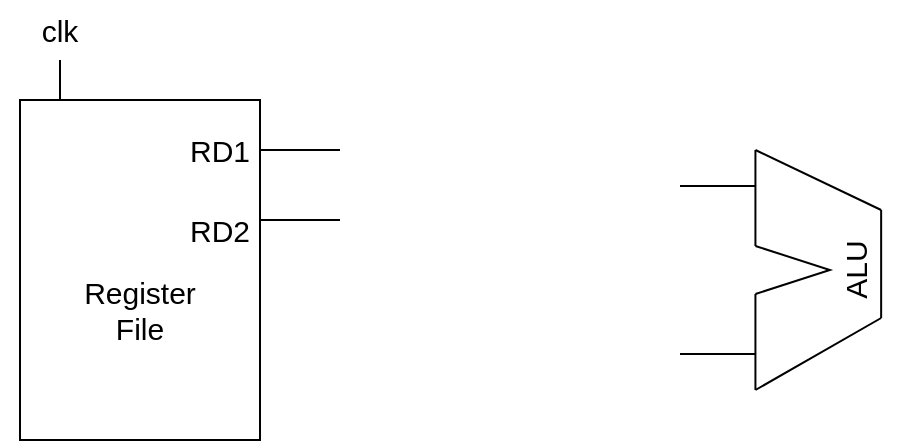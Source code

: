 <mxfile version="20.8.23" type="github">
  <diagram name="Page-1" id="16e2658f-23c8-b752-8be9-c03fbebb8bbe">
    <mxGraphModel dx="1222" dy="729" grid="1" gridSize="10" guides="1" tooltips="1" connect="1" arrows="0" fold="1" page="1" pageScale="1" pageWidth="1100" pageHeight="850" background="#FFFFFF" math="0" shadow="0">
      <root>
        <mxCell id="0" />
        <mxCell id="1" parent="0" />
        <mxCell id="Z0wh2rYoc3VQ_gcaiNQV-61" value="" style="rounded=0;whiteSpace=wrap;html=1;fontSize=15;" vertex="1" parent="1">
          <mxGeometry x="330" y="410" width="120" height="170" as="geometry" />
        </mxCell>
        <mxCell id="Z0wh2rYoc3VQ_gcaiNQV-62" value="" style="group;fillColor=default;" vertex="1" connectable="0" parent="1">
          <mxGeometry x="660" y="435" width="109.005" height="120" as="geometry" />
        </mxCell>
        <mxCell id="Z0wh2rYoc3VQ_gcaiNQV-46" value="" style="endArrow=none;html=1;rounded=0;fontSize=23;" edge="1" parent="Z0wh2rYoc3VQ_gcaiNQV-62">
          <mxGeometry width="50" height="50" relative="1" as="geometry">
            <mxPoint y="18" as="sourcePoint" />
            <mxPoint x="37.714" y="18" as="targetPoint" />
          </mxGeometry>
        </mxCell>
        <mxCell id="Z0wh2rYoc3VQ_gcaiNQV-38" value="" style="endArrow=none;html=1;rounded=0;" edge="1" parent="Z0wh2rYoc3VQ_gcaiNQV-62">
          <mxGeometry width="50" height="50" relative="1" as="geometry">
            <mxPoint x="37.714" y="48" as="sourcePoint" />
            <mxPoint x="37.714" y="72" as="targetPoint" />
            <Array as="points">
              <mxPoint x="74.945" y="60" />
            </Array>
          </mxGeometry>
        </mxCell>
        <mxCell id="Z0wh2rYoc3VQ_gcaiNQV-39" value="" style="endArrow=none;html=1;rounded=0;" edge="1" parent="Z0wh2rYoc3VQ_gcaiNQV-62">
          <mxGeometry width="50" height="50" relative="1" as="geometry">
            <mxPoint x="37.714" y="48" as="sourcePoint" />
            <mxPoint x="37.714" as="targetPoint" />
            <Array as="points">
              <mxPoint x="37.714" y="20" />
            </Array>
          </mxGeometry>
        </mxCell>
        <mxCell id="Z0wh2rYoc3VQ_gcaiNQV-40" value="" style="endArrow=none;html=1;rounded=0;" edge="1" parent="Z0wh2rYoc3VQ_gcaiNQV-62">
          <mxGeometry width="50" height="50" relative="1" as="geometry">
            <mxPoint x="37.714" y="120" as="sourcePoint" />
            <mxPoint x="37.714" y="72" as="targetPoint" />
          </mxGeometry>
        </mxCell>
        <mxCell id="Z0wh2rYoc3VQ_gcaiNQV-41" value="" style="endArrow=none;html=1;rounded=0;" edge="1" parent="Z0wh2rYoc3VQ_gcaiNQV-62">
          <mxGeometry width="50" height="50" relative="1" as="geometry">
            <mxPoint x="37.714" as="sourcePoint" />
            <mxPoint x="100.571" y="30" as="targetPoint" />
          </mxGeometry>
        </mxCell>
        <mxCell id="Z0wh2rYoc3VQ_gcaiNQV-42" value="" style="endArrow=none;html=1;rounded=0;movable=1;resizable=1;rotatable=1;deletable=1;editable=1;locked=0;connectable=1;" edge="1" parent="Z0wh2rYoc3VQ_gcaiNQV-62">
          <mxGeometry width="50" height="50" relative="1" as="geometry">
            <mxPoint x="100.571" y="84" as="sourcePoint" />
            <mxPoint x="37.714" y="120" as="targetPoint" />
          </mxGeometry>
        </mxCell>
        <mxCell id="Z0wh2rYoc3VQ_gcaiNQV-43" value="" style="endArrow=none;html=1;rounded=0;" edge="1" parent="Z0wh2rYoc3VQ_gcaiNQV-62">
          <mxGeometry width="50" height="50" relative="1" as="geometry">
            <mxPoint x="100.571" y="84" as="sourcePoint" />
            <mxPoint x="100.571" y="29.998" as="targetPoint" />
          </mxGeometry>
        </mxCell>
        <mxCell id="Z0wh2rYoc3VQ_gcaiNQV-45" value="&lt;font style=&quot;font-size: 15px;&quot;&gt;ALU&lt;/font&gt;" style="text;strokeColor=none;align=center;fillColor=none;html=1;verticalAlign=middle;whiteSpace=wrap;rounded=0;direction=south;rotation=-90;container=0;" vertex="1" parent="Z0wh2rYoc3VQ_gcaiNQV-62">
          <mxGeometry x="79.29" y="38.29" width="17.43" height="42" as="geometry" />
        </mxCell>
        <mxCell id="Z0wh2rYoc3VQ_gcaiNQV-47" value="" style="endArrow=none;html=1;rounded=0;fontSize=23;" edge="1" parent="Z0wh2rYoc3VQ_gcaiNQV-62">
          <mxGeometry width="50" height="50" relative="1" as="geometry">
            <mxPoint y="102" as="sourcePoint" />
            <mxPoint x="37.714" y="102" as="targetPoint" />
          </mxGeometry>
        </mxCell>
        <mxCell id="Z0wh2rYoc3VQ_gcaiNQV-64" value="" style="endArrow=none;html=1;rounded=0;fontSize=15;" edge="1" parent="1">
          <mxGeometry width="50" height="50" relative="1" as="geometry">
            <mxPoint x="350" y="390" as="sourcePoint" />
            <mxPoint x="350" y="410" as="targetPoint" />
          </mxGeometry>
        </mxCell>
        <mxCell id="Z0wh2rYoc3VQ_gcaiNQV-71" value="clk" style="text;strokeColor=none;align=center;fillColor=none;html=1;verticalAlign=middle;whiteSpace=wrap;rounded=0;fontSize=15;" vertex="1" parent="1">
          <mxGeometry x="320" y="360" width="60" height="30" as="geometry" />
        </mxCell>
        <mxCell id="Z0wh2rYoc3VQ_gcaiNQV-73" value="Register&lt;br&gt;File" style="text;strokeColor=none;align=center;fillColor=none;html=1;verticalAlign=middle;whiteSpace=wrap;rounded=0;fontSize=15;" vertex="1" parent="1">
          <mxGeometry x="360" y="500" width="60" height="30" as="geometry" />
        </mxCell>
        <mxCell id="Z0wh2rYoc3VQ_gcaiNQV-74" value="" style="edgeStyle=none;orthogonalLoop=1;jettySize=auto;html=1;rounded=0;fontSize=15;startArrow=none;startFill=0;endArrow=none;endFill=0;" edge="1" parent="1">
          <mxGeometry width="80" relative="1" as="geometry">
            <mxPoint x="450" y="435" as="sourcePoint" />
            <mxPoint x="490" y="435" as="targetPoint" />
            <Array as="points" />
          </mxGeometry>
        </mxCell>
        <mxCell id="Z0wh2rYoc3VQ_gcaiNQV-75" value="" style="edgeStyle=none;orthogonalLoop=1;jettySize=auto;html=1;rounded=0;fontSize=15;startArrow=none;startFill=0;endArrow=none;endFill=0;" edge="1" parent="1">
          <mxGeometry width="80" relative="1" as="geometry">
            <mxPoint x="450" y="470" as="sourcePoint" />
            <mxPoint x="490" y="470" as="targetPoint" />
            <Array as="points" />
          </mxGeometry>
        </mxCell>
        <mxCell id="Z0wh2rYoc3VQ_gcaiNQV-76" value="RD1" style="text;strokeColor=none;align=center;fillColor=none;html=1;verticalAlign=middle;whiteSpace=wrap;rounded=0;fontSize=15;" vertex="1" parent="1">
          <mxGeometry x="400" y="420" width="60" height="30" as="geometry" />
        </mxCell>
        <mxCell id="Z0wh2rYoc3VQ_gcaiNQV-77" value="RD2" style="text;strokeColor=none;align=center;fillColor=none;html=1;verticalAlign=middle;whiteSpace=wrap;rounded=0;fontSize=15;" vertex="1" parent="1">
          <mxGeometry x="400" y="460" width="60" height="30" as="geometry" />
        </mxCell>
      </root>
    </mxGraphModel>
  </diagram>
</mxfile>
